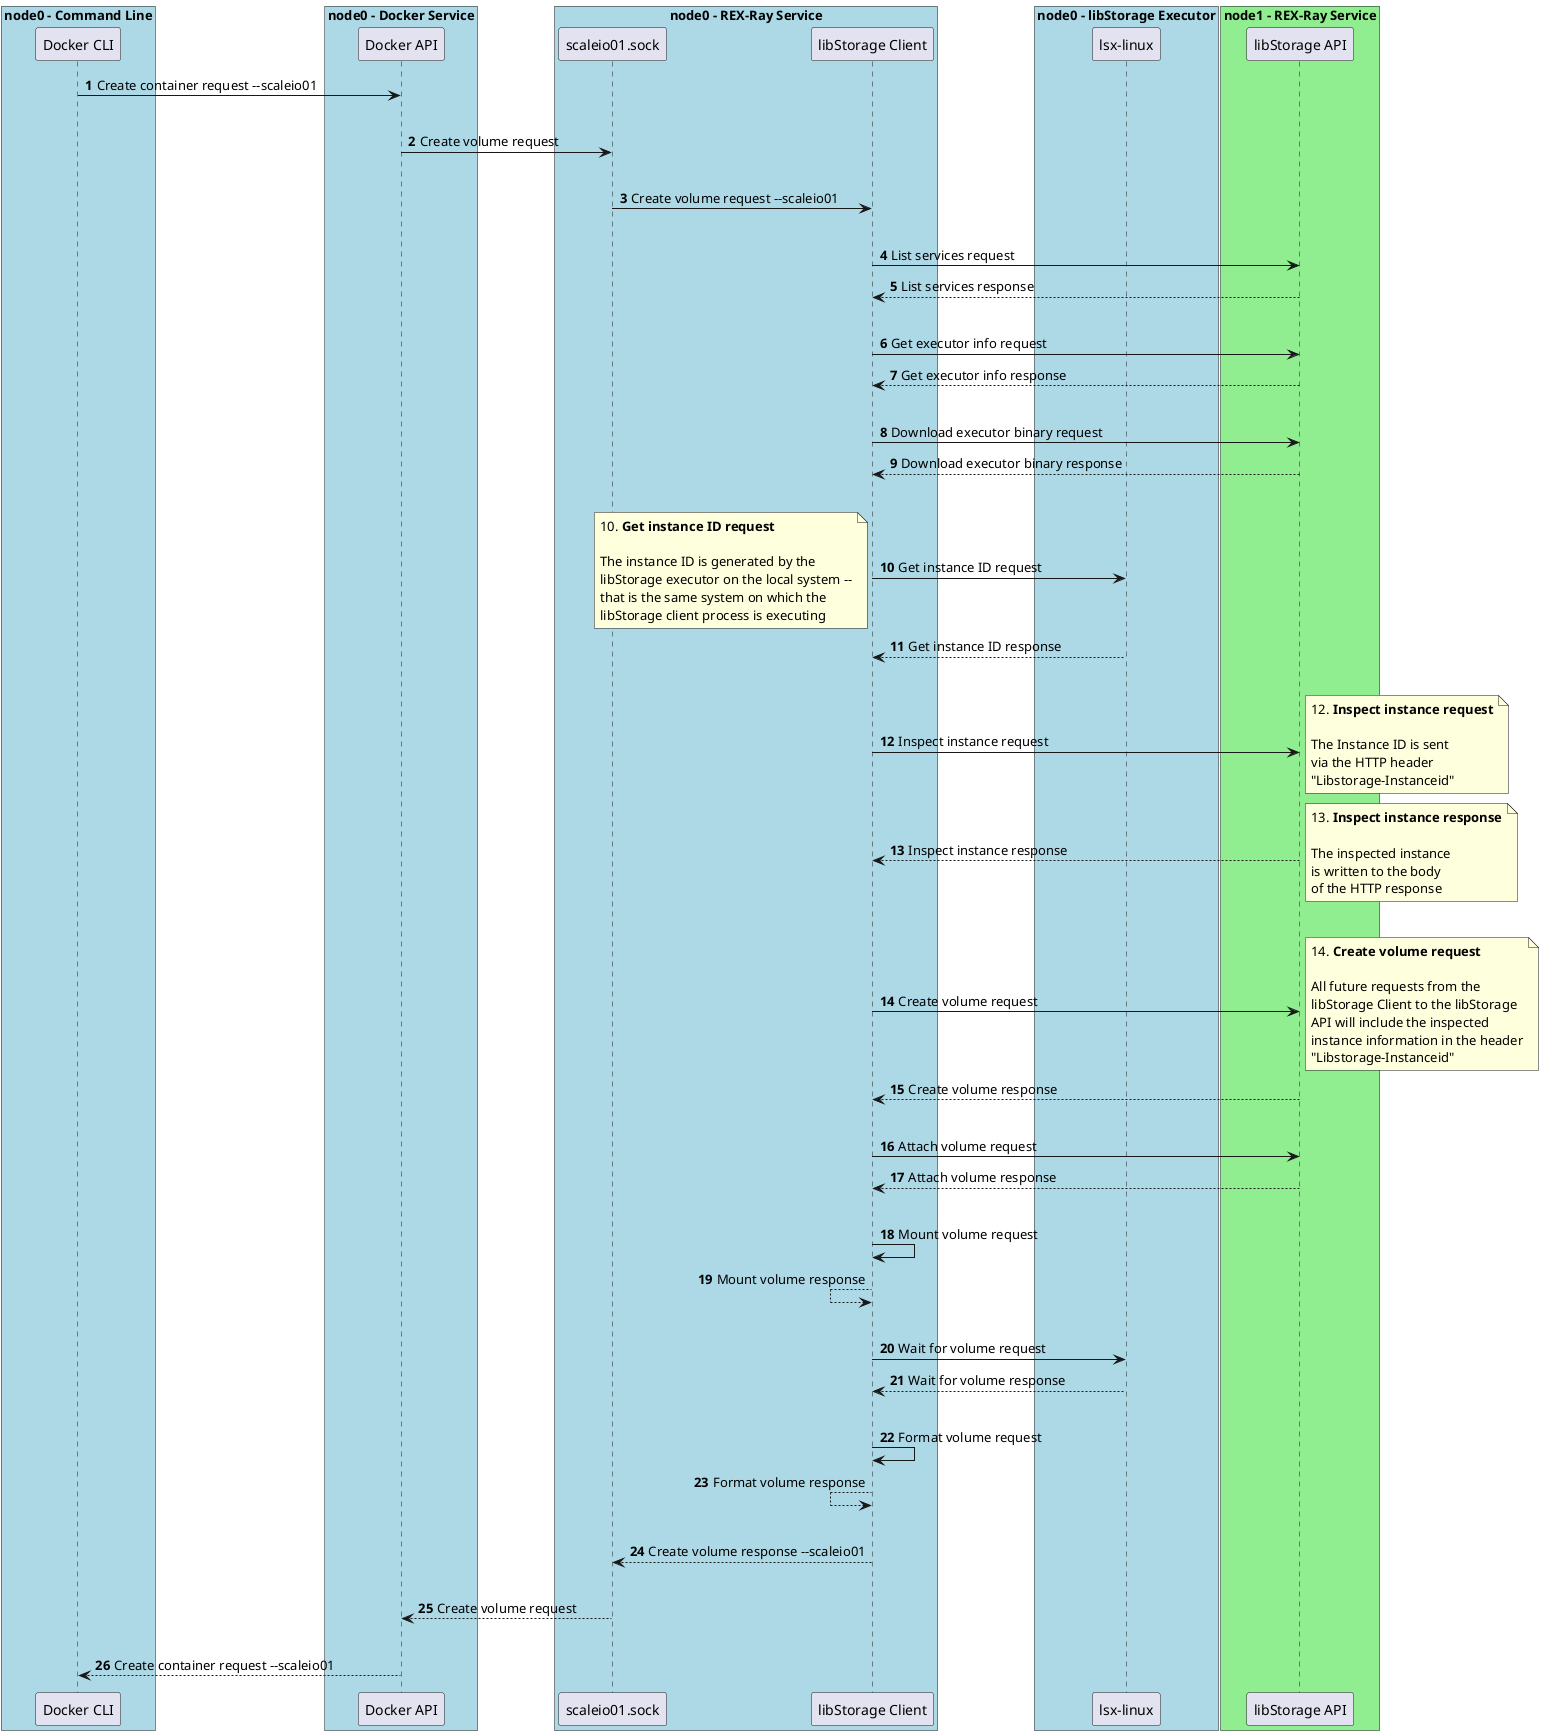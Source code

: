@startuml
autonumber

"Docker CLI" -> "Docker API": Create container request --scaleio01
|||
"Docker API" -> "scaleio01.sock": Create volume request
|||
"scaleio01.sock" -> "libStorage Client": Create volume request --scaleio01
|||
"libStorage Client" -> "libStorage API": List services request
"libStorage Client" <-- "libStorage API": List services response
|||
"libStorage Client" -> "libStorage API": Get executor info request
"libStorage Client" <-- "libStorage API": Get executor info response
|||
"libStorage Client" -> "libStorage API": Download executor binary request
"libStorage Client" <-- "libStorage API": Download executor binary response
|||
"libStorage Client" -> "lsx-linux": Get instance ID request
note left
    10. **Get instance ID request**

    The instance ID is generated by the
    libStorage executor on the local system --
    that is the same system on which the
    libStorage client process is executing
end note
"libStorage Client" <-- "lsx-linux": Get instance ID response
|||
"libStorage Client" -> "libStorage API": Inspect instance request
note right
    12. **Inspect instance request**

    The Instance ID is sent
    via the HTTP header
    "Libstorage-Instanceid"
end note
"libStorage Client" <-- "libStorage API": Inspect instance response
note right
    13. **Inspect instance response**

    The inspected instance
    is written to the body
    of the HTTP response
end note
|||
"libStorage Client" -> "libStorage API": Create volume request
note right
    14. **Create volume request**

    All future requests from the
    libStorage Client to the libStorage
    API will include the inspected
    instance information in the header
    "Libstorage-Instanceid"
end note
"libStorage Client" <-- "libStorage API": Create volume response
|||
"libStorage Client" -> "libStorage API": Attach volume request
"libStorage Client" <-- "libStorage API": Attach volume response
|||
"libStorage Client" -> "libStorage Client": Mount volume request
"libStorage Client" <-- "libStorage Client": Mount volume response
|||
"libStorage Client" -> "lsx-linux": Wait for volume request
"libStorage Client" <-- "lsx-linux": Wait for volume response
|||
"libStorage Client" -> "libStorage Client": Format volume request
"libStorage Client" <-- "libStorage Client": Format volume response
|||
"scaleio01.sock" <-- "libStorage Client": Create volume response --scaleio01
|||
"Docker API" <-- "scaleio01.sock": Create volume request
|||
"Docker CLI" <-- "Docker API": Create container request --scaleio01

box "node0 - Command Line" #LightBlue
    participant "Docker CLI"
end box

box "node0 - Docker Service" #LightBlue
    participant "Docker API"
end box

box "node0 - REX-Ray Service" #LightBlue
    participant "scaleio01.sock"
    participant "libStorage Client"
end box

box "node0 - libStorage Executor" #LightBlue
    participant "lsx-linux"
end box

box "node1 - REX-Ray Service" #LightGreen
    participant "libStorage API"
end box


@enduml
